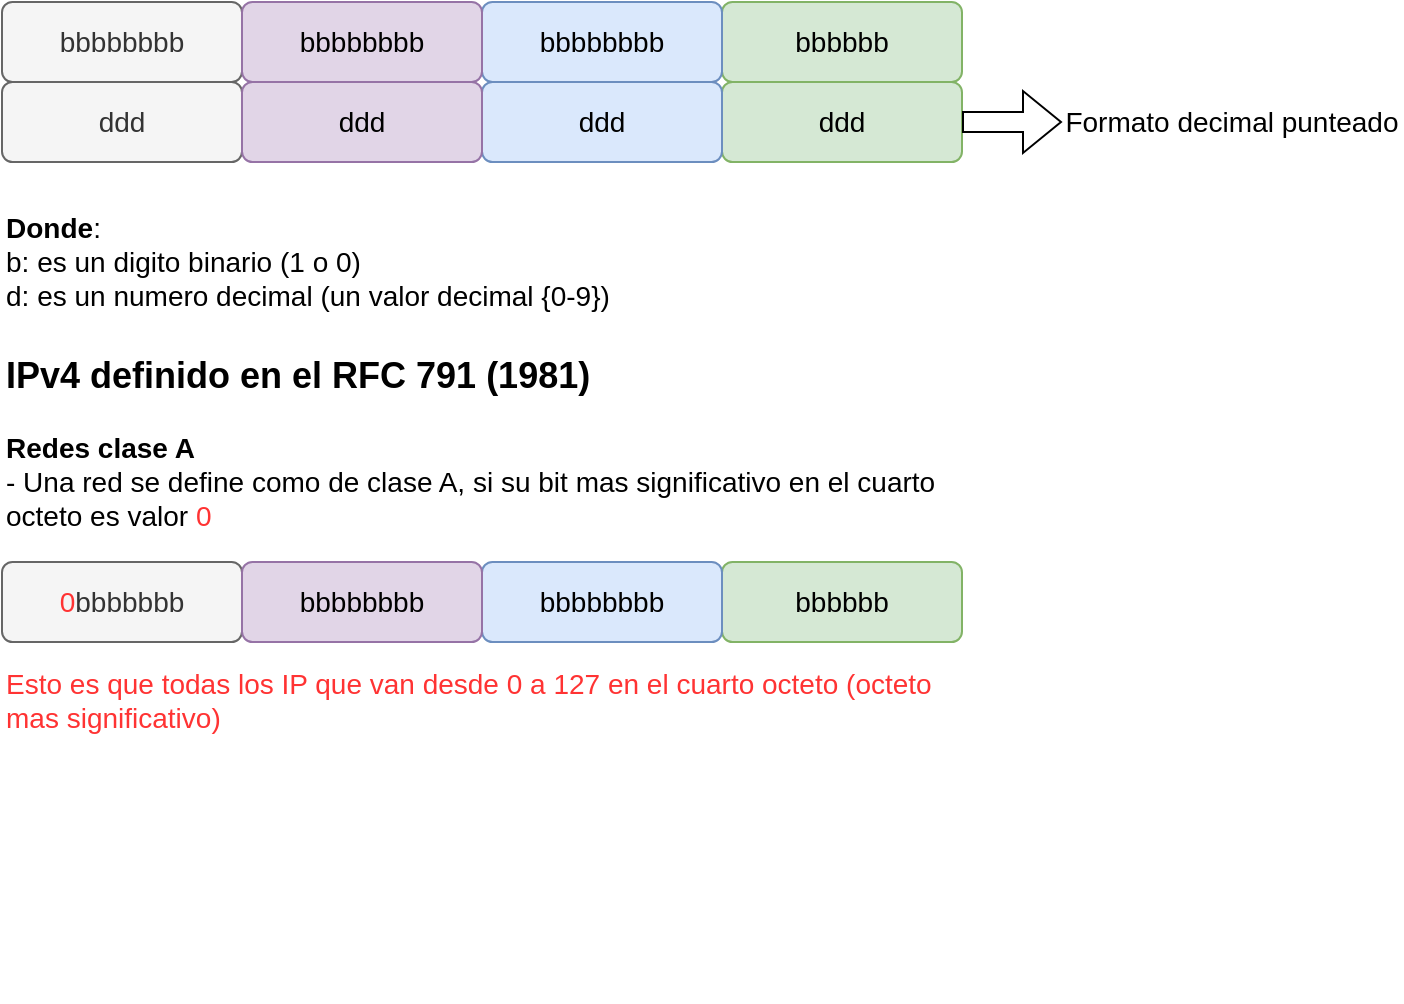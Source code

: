<mxfile version="27.0.9">
  <diagram name="Page-1" id="JOJ9XrqmdI2usxW109x9">
    <mxGraphModel dx="558" dy="840" grid="1" gridSize="10" guides="1" tooltips="1" connect="1" arrows="1" fold="1" page="1" pageScale="1" pageWidth="850" pageHeight="1100" math="0" shadow="0">
      <root>
        <mxCell id="0" />
        <mxCell id="1" parent="0" />
        <mxCell id="VTVz5FQ9nExDvxNgZUbf-2" value="bbbbbbbb" style="rounded=1;whiteSpace=wrap;html=1;arcSize=13;fontSize=14;fillColor=#f5f5f5;strokeColor=#666666;fontColor=#333333;" vertex="1" parent="1">
          <mxGeometry x="160" y="200" width="120" height="40" as="geometry" />
        </mxCell>
        <mxCell id="VTVz5FQ9nExDvxNgZUbf-6" value="bbbbbb" style="rounded=1;whiteSpace=wrap;html=1;arcSize=13;fontSize=14;fillColor=#d5e8d4;strokeColor=#82b366;" vertex="1" parent="1">
          <mxGeometry x="520" y="200" width="120" height="40" as="geometry" />
        </mxCell>
        <mxCell id="VTVz5FQ9nExDvxNgZUbf-7" value="bbbbbbbb" style="rounded=1;whiteSpace=wrap;html=1;arcSize=13;fontSize=14;fillColor=#dae8fc;strokeColor=#6c8ebf;" vertex="1" parent="1">
          <mxGeometry x="400" y="200" width="120" height="40" as="geometry" />
        </mxCell>
        <mxCell id="VTVz5FQ9nExDvxNgZUbf-8" value="bbbbbbbb" style="rounded=1;whiteSpace=wrap;html=1;arcSize=13;fontSize=14;fillColor=#e1d5e7;strokeColor=#9673a6;" vertex="1" parent="1">
          <mxGeometry x="280" y="200" width="120" height="40" as="geometry" />
        </mxCell>
        <mxCell id="VTVz5FQ9nExDvxNgZUbf-9" value="ddd" style="rounded=1;whiteSpace=wrap;html=1;arcSize=13;fontSize=14;fillColor=#f5f5f5;strokeColor=#666666;fontColor=#333333;" vertex="1" parent="1">
          <mxGeometry x="160" y="240" width="120" height="40" as="geometry" />
        </mxCell>
        <mxCell id="VTVz5FQ9nExDvxNgZUbf-10" value="ddd" style="rounded=1;whiteSpace=wrap;html=1;arcSize=13;fontSize=14;fillColor=#d5e8d4;strokeColor=#82b366;" vertex="1" parent="1">
          <mxGeometry x="520" y="240" width="120" height="40" as="geometry" />
        </mxCell>
        <mxCell id="VTVz5FQ9nExDvxNgZUbf-11" value="ddd" style="rounded=1;whiteSpace=wrap;html=1;arcSize=13;fontSize=14;fillColor=#dae8fc;strokeColor=#6c8ebf;" vertex="1" parent="1">
          <mxGeometry x="400" y="240" width="120" height="40" as="geometry" />
        </mxCell>
        <mxCell id="VTVz5FQ9nExDvxNgZUbf-12" value="ddd" style="rounded=1;whiteSpace=wrap;html=1;arcSize=13;fontSize=14;fillColor=#e1d5e7;strokeColor=#9673a6;" vertex="1" parent="1">
          <mxGeometry x="280" y="240" width="120" height="40" as="geometry" />
        </mxCell>
        <mxCell id="VTVz5FQ9nExDvxNgZUbf-15" value="Formato decimal punteado" style="text;html=1;align=center;verticalAlign=middle;whiteSpace=wrap;rounded=0;fontSize=14;" vertex="1" parent="1">
          <mxGeometry x="690" y="245" width="170" height="30" as="geometry" />
        </mxCell>
        <mxCell id="VTVz5FQ9nExDvxNgZUbf-16" value="" style="shape=flexArrow;endArrow=classic;html=1;rounded=0;entryX=0;entryY=0.5;entryDx=0;entryDy=0;exitX=1;exitY=0.5;exitDx=0;exitDy=0;" edge="1" parent="1" source="VTVz5FQ9nExDvxNgZUbf-10" target="VTVz5FQ9nExDvxNgZUbf-15">
          <mxGeometry width="50" height="50" relative="1" as="geometry">
            <mxPoint x="520" y="460" as="sourcePoint" />
            <mxPoint x="570" y="410" as="targetPoint" />
          </mxGeometry>
        </mxCell>
        <mxCell id="VTVz5FQ9nExDvxNgZUbf-17" value="&lt;b&gt;Donde&lt;/b&gt;:&lt;div&gt;b: es un digito binario (1 o 0)&lt;br&gt;&lt;div&gt;d: es un numero decimal (un valor decimal {0-9})&lt;/div&gt;&lt;/div&gt;" style="text;html=1;align=left;verticalAlign=top;whiteSpace=wrap;rounded=0;fontSize=14;" vertex="1" parent="1">
          <mxGeometry x="160" y="298" width="480" height="62" as="geometry" />
        </mxCell>
        <mxCell id="VTVz5FQ9nExDvxNgZUbf-18" value="&lt;b&gt;&lt;font style=&quot;font-size: 18px;&quot;&gt;IPv4 definido en el RFC 791 (1981)&lt;/font&gt;&lt;/b&gt;&lt;div&gt;&lt;br&gt;&lt;/div&gt;&lt;div&gt;&lt;b&gt;Redes clase A&lt;/b&gt;&lt;/div&gt;&lt;div&gt;- Una red se define como de clase A, si su bit mas significativo en el cuarto octeto es valor &lt;font style=&quot;color: rgb(255, 51, 51);&quot;&gt;0&lt;/font&gt;&lt;/div&gt;&lt;div&gt;&lt;font style=&quot;color: rgb(255, 51, 51);&quot;&gt;&lt;br&gt;&lt;/font&gt;&lt;/div&gt;&lt;div&gt;&lt;font style=&quot;color: rgb(255, 51, 51);&quot;&gt;&lt;br&gt;&lt;/font&gt;&lt;/div&gt;&lt;div&gt;&lt;font style=&quot;color: rgb(255, 51, 51);&quot;&gt;&lt;br&gt;&lt;/font&gt;&lt;/div&gt;&lt;div&gt;&lt;font style=&quot;color: rgb(255, 51, 51);&quot;&gt;&lt;br&gt;&lt;/font&gt;&lt;/div&gt;&lt;div&gt;&lt;font color=&quot;#ff3333&quot;&gt;Esto es que todas los IP que van desde 0 a 127 en el cuarto octeto (octeto mas significativo)&amp;nbsp;&lt;/font&gt;&lt;/div&gt;" style="text;html=1;align=left;verticalAlign=top;whiteSpace=wrap;rounded=0;fontSize=14;" vertex="1" parent="1">
          <mxGeometry x="160" y="370" width="480" height="330" as="geometry" />
        </mxCell>
        <mxCell id="VTVz5FQ9nExDvxNgZUbf-19" value="&lt;font style=&quot;color: rgb(255, 51, 51);&quot;&gt;0&lt;/font&gt;bbbbbbb" style="rounded=1;whiteSpace=wrap;html=1;arcSize=13;fontSize=14;fillColor=#f5f5f5;strokeColor=#666666;fontColor=#333333;" vertex="1" parent="1">
          <mxGeometry x="160" y="480" width="120" height="40" as="geometry" />
        </mxCell>
        <mxCell id="VTVz5FQ9nExDvxNgZUbf-20" value="bbbbbb" style="rounded=1;whiteSpace=wrap;html=1;arcSize=13;fontSize=14;fillColor=#d5e8d4;strokeColor=#82b366;" vertex="1" parent="1">
          <mxGeometry x="520" y="480" width="120" height="40" as="geometry" />
        </mxCell>
        <mxCell id="VTVz5FQ9nExDvxNgZUbf-21" value="bbbbbbbb" style="rounded=1;whiteSpace=wrap;html=1;arcSize=13;fontSize=14;fillColor=#dae8fc;strokeColor=#6c8ebf;" vertex="1" parent="1">
          <mxGeometry x="400" y="480" width="120" height="40" as="geometry" />
        </mxCell>
        <mxCell id="VTVz5FQ9nExDvxNgZUbf-22" value="bbbbbbbb" style="rounded=1;whiteSpace=wrap;html=1;arcSize=13;fontSize=14;fillColor=#e1d5e7;strokeColor=#9673a6;" vertex="1" parent="1">
          <mxGeometry x="280" y="480" width="120" height="40" as="geometry" />
        </mxCell>
      </root>
    </mxGraphModel>
  </diagram>
</mxfile>
